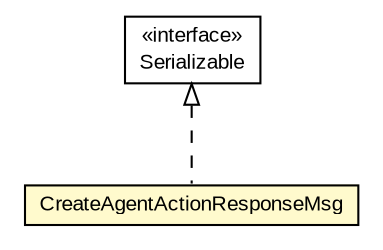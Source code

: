 #!/usr/local/bin/dot
#
# Class diagram 
# Generated by UMLGraph version R5_6-24-gf6e263 (http://www.umlgraph.org/)
#

digraph G {
	edge [fontname="arial",fontsize=10,labelfontname="arial",labelfontsize=10];
	node [fontname="arial",fontsize=10,shape=plaintext];
	nodesep=0.25;
	ranksep=0.5;
	// org.miloss.fgsms.services.interfaces.policyconfiguration.CreateAgentActionResponseMsg
	c254687 [label=<<table title="org.miloss.fgsms.services.interfaces.policyconfiguration.CreateAgentActionResponseMsg" border="0" cellborder="1" cellspacing="0" cellpadding="2" port="p" bgcolor="lemonChiffon" href="./CreateAgentActionResponseMsg.html">
		<tr><td><table border="0" cellspacing="0" cellpadding="1">
<tr><td align="center" balign="center"> CreateAgentActionResponseMsg </td></tr>
		</table></td></tr>
		</table>>, URL="./CreateAgentActionResponseMsg.html", fontname="arial", fontcolor="black", fontsize=10.0];
	//org.miloss.fgsms.services.interfaces.policyconfiguration.CreateAgentActionResponseMsg implements java.io.Serializable
	c255254:p -> c254687:p [dir=back,arrowtail=empty,style=dashed];
	// java.io.Serializable
	c255254 [label=<<table title="java.io.Serializable" border="0" cellborder="1" cellspacing="0" cellpadding="2" port="p" href="http://java.sun.com/j2se/1.4.2/docs/api/java/io/Serializable.html">
		<tr><td><table border="0" cellspacing="0" cellpadding="1">
<tr><td align="center" balign="center"> &#171;interface&#187; </td></tr>
<tr><td align="center" balign="center"> Serializable </td></tr>
		</table></td></tr>
		</table>>, URL="http://java.sun.com/j2se/1.4.2/docs/api/java/io/Serializable.html", fontname="arial", fontcolor="black", fontsize=10.0];
}

